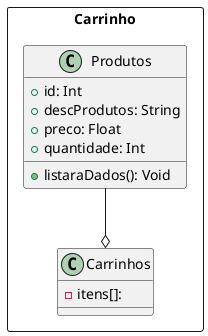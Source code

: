 @startuml carrinho
package Carrinho <<rectangle>> {

  ' Classes
  class Produtos {
    + id: Int
    + descProdutos: String
    + preco: Float
    + quantidade: Int
    + listaraDados(): Void
  }

  class Carrinhos {
    - itens[]: 
  }

  ' Relacionamentos
  Produtos --o Carrinhos

}
@enduml